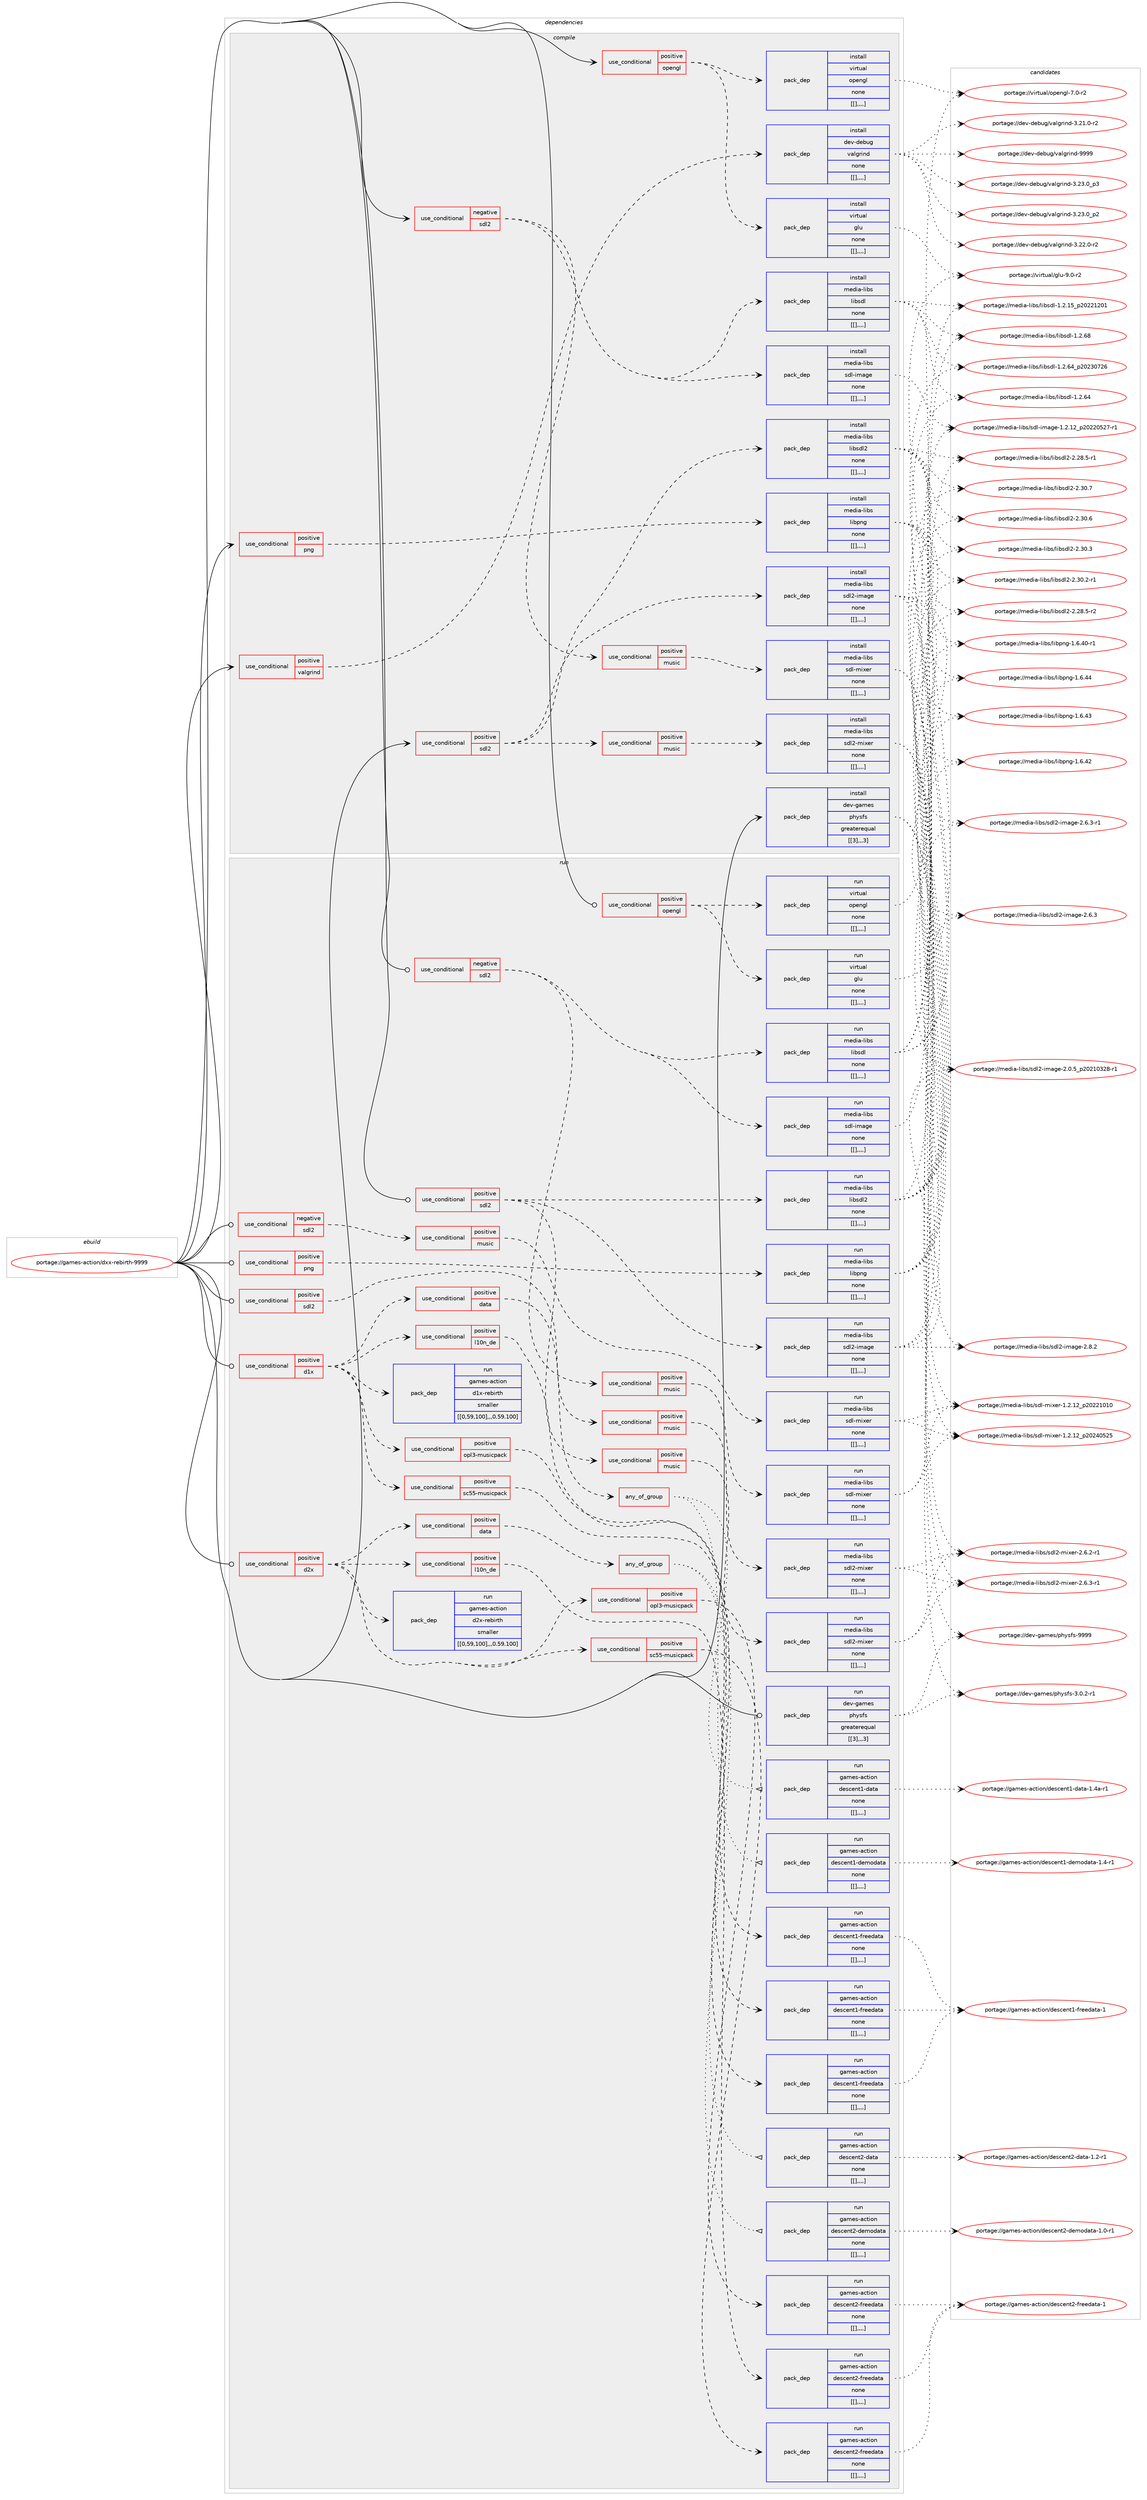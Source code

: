digraph prolog {

# *************
# Graph options
# *************

newrank=true;
concentrate=true;
compound=true;
graph [rankdir=LR,fontname=Helvetica,fontsize=10,ranksep=1.5];#, ranksep=2.5, nodesep=0.2];
edge  [arrowhead=vee];
node  [fontname=Helvetica,fontsize=10];

# **********
# The ebuild
# **********

subgraph cluster_leftcol {
color=gray;
label=<<i>ebuild</i>>;
id [label="portage://games-action/dxx-rebirth-9999", color=red, width=4, href="../games-action/dxx-rebirth-9999.svg"];
}

# ****************
# The dependencies
# ****************

subgraph cluster_midcol {
color=gray;
label=<<i>dependencies</i>>;
subgraph cluster_compile {
fillcolor="#eeeeee";
style=filled;
label=<<i>compile</i>>;
subgraph cond65249 {
dependency228382 [label=<<TABLE BORDER="0" CELLBORDER="1" CELLSPACING="0" CELLPADDING="4"><TR><TD ROWSPAN="3" CELLPADDING="10">use_conditional</TD></TR><TR><TD>negative</TD></TR><TR><TD>sdl2</TD></TR></TABLE>>, shape=none, color=red];
subgraph pack161664 {
dependency228383 [label=<<TABLE BORDER="0" CELLBORDER="1" CELLSPACING="0" CELLPADDING="4" WIDTH="220"><TR><TD ROWSPAN="6" CELLPADDING="30">pack_dep</TD></TR><TR><TD WIDTH="110">install</TD></TR><TR><TD>media-libs</TD></TR><TR><TD>libsdl</TD></TR><TR><TD>none</TD></TR><TR><TD>[[],,,,]</TD></TR></TABLE>>, shape=none, color=blue];
}
dependency228382:e -> dependency228383:w [weight=20,style="dashed",arrowhead="vee"];
subgraph pack161665 {
dependency228384 [label=<<TABLE BORDER="0" CELLBORDER="1" CELLSPACING="0" CELLPADDING="4" WIDTH="220"><TR><TD ROWSPAN="6" CELLPADDING="30">pack_dep</TD></TR><TR><TD WIDTH="110">install</TD></TR><TR><TD>media-libs</TD></TR><TR><TD>sdl-image</TD></TR><TR><TD>none</TD></TR><TR><TD>[[],,,,]</TD></TR></TABLE>>, shape=none, color=blue];
}
dependency228382:e -> dependency228384:w [weight=20,style="dashed",arrowhead="vee"];
subgraph cond65250 {
dependency228385 [label=<<TABLE BORDER="0" CELLBORDER="1" CELLSPACING="0" CELLPADDING="4"><TR><TD ROWSPAN="3" CELLPADDING="10">use_conditional</TD></TR><TR><TD>positive</TD></TR><TR><TD>music</TD></TR></TABLE>>, shape=none, color=red];
subgraph pack161666 {
dependency228386 [label=<<TABLE BORDER="0" CELLBORDER="1" CELLSPACING="0" CELLPADDING="4" WIDTH="220"><TR><TD ROWSPAN="6" CELLPADDING="30">pack_dep</TD></TR><TR><TD WIDTH="110">install</TD></TR><TR><TD>media-libs</TD></TR><TR><TD>sdl-mixer</TD></TR><TR><TD>none</TD></TR><TR><TD>[[],,,,]</TD></TR></TABLE>>, shape=none, color=blue];
}
dependency228385:e -> dependency228386:w [weight=20,style="dashed",arrowhead="vee"];
}
dependency228382:e -> dependency228385:w [weight=20,style="dashed",arrowhead="vee"];
}
id:e -> dependency228382:w [weight=20,style="solid",arrowhead="vee"];
subgraph cond65251 {
dependency228387 [label=<<TABLE BORDER="0" CELLBORDER="1" CELLSPACING="0" CELLPADDING="4"><TR><TD ROWSPAN="3" CELLPADDING="10">use_conditional</TD></TR><TR><TD>positive</TD></TR><TR><TD>opengl</TD></TR></TABLE>>, shape=none, color=red];
subgraph pack161667 {
dependency228388 [label=<<TABLE BORDER="0" CELLBORDER="1" CELLSPACING="0" CELLPADDING="4" WIDTH="220"><TR><TD ROWSPAN="6" CELLPADDING="30">pack_dep</TD></TR><TR><TD WIDTH="110">install</TD></TR><TR><TD>virtual</TD></TR><TR><TD>opengl</TD></TR><TR><TD>none</TD></TR><TR><TD>[[],,,,]</TD></TR></TABLE>>, shape=none, color=blue];
}
dependency228387:e -> dependency228388:w [weight=20,style="dashed",arrowhead="vee"];
subgraph pack161668 {
dependency228389 [label=<<TABLE BORDER="0" CELLBORDER="1" CELLSPACING="0" CELLPADDING="4" WIDTH="220"><TR><TD ROWSPAN="6" CELLPADDING="30">pack_dep</TD></TR><TR><TD WIDTH="110">install</TD></TR><TR><TD>virtual</TD></TR><TR><TD>glu</TD></TR><TR><TD>none</TD></TR><TR><TD>[[],,,,]</TD></TR></TABLE>>, shape=none, color=blue];
}
dependency228387:e -> dependency228389:w [weight=20,style="dashed",arrowhead="vee"];
}
id:e -> dependency228387:w [weight=20,style="solid",arrowhead="vee"];
subgraph cond65252 {
dependency228390 [label=<<TABLE BORDER="0" CELLBORDER="1" CELLSPACING="0" CELLPADDING="4"><TR><TD ROWSPAN="3" CELLPADDING="10">use_conditional</TD></TR><TR><TD>positive</TD></TR><TR><TD>png</TD></TR></TABLE>>, shape=none, color=red];
subgraph pack161669 {
dependency228391 [label=<<TABLE BORDER="0" CELLBORDER="1" CELLSPACING="0" CELLPADDING="4" WIDTH="220"><TR><TD ROWSPAN="6" CELLPADDING="30">pack_dep</TD></TR><TR><TD WIDTH="110">install</TD></TR><TR><TD>media-libs</TD></TR><TR><TD>libpng</TD></TR><TR><TD>none</TD></TR><TR><TD>[[],,,,]</TD></TR></TABLE>>, shape=none, color=blue];
}
dependency228390:e -> dependency228391:w [weight=20,style="dashed",arrowhead="vee"];
}
id:e -> dependency228390:w [weight=20,style="solid",arrowhead="vee"];
subgraph cond65253 {
dependency228392 [label=<<TABLE BORDER="0" CELLBORDER="1" CELLSPACING="0" CELLPADDING="4"><TR><TD ROWSPAN="3" CELLPADDING="10">use_conditional</TD></TR><TR><TD>positive</TD></TR><TR><TD>sdl2</TD></TR></TABLE>>, shape=none, color=red];
subgraph pack161670 {
dependency228393 [label=<<TABLE BORDER="0" CELLBORDER="1" CELLSPACING="0" CELLPADDING="4" WIDTH="220"><TR><TD ROWSPAN="6" CELLPADDING="30">pack_dep</TD></TR><TR><TD WIDTH="110">install</TD></TR><TR><TD>media-libs</TD></TR><TR><TD>libsdl2</TD></TR><TR><TD>none</TD></TR><TR><TD>[[],,,,]</TD></TR></TABLE>>, shape=none, color=blue];
}
dependency228392:e -> dependency228393:w [weight=20,style="dashed",arrowhead="vee"];
subgraph pack161671 {
dependency228394 [label=<<TABLE BORDER="0" CELLBORDER="1" CELLSPACING="0" CELLPADDING="4" WIDTH="220"><TR><TD ROWSPAN="6" CELLPADDING="30">pack_dep</TD></TR><TR><TD WIDTH="110">install</TD></TR><TR><TD>media-libs</TD></TR><TR><TD>sdl2-image</TD></TR><TR><TD>none</TD></TR><TR><TD>[[],,,,]</TD></TR></TABLE>>, shape=none, color=blue];
}
dependency228392:e -> dependency228394:w [weight=20,style="dashed",arrowhead="vee"];
subgraph cond65254 {
dependency228395 [label=<<TABLE BORDER="0" CELLBORDER="1" CELLSPACING="0" CELLPADDING="4"><TR><TD ROWSPAN="3" CELLPADDING="10">use_conditional</TD></TR><TR><TD>positive</TD></TR><TR><TD>music</TD></TR></TABLE>>, shape=none, color=red];
subgraph pack161672 {
dependency228396 [label=<<TABLE BORDER="0" CELLBORDER="1" CELLSPACING="0" CELLPADDING="4" WIDTH="220"><TR><TD ROWSPAN="6" CELLPADDING="30">pack_dep</TD></TR><TR><TD WIDTH="110">install</TD></TR><TR><TD>media-libs</TD></TR><TR><TD>sdl2-mixer</TD></TR><TR><TD>none</TD></TR><TR><TD>[[],,,,]</TD></TR></TABLE>>, shape=none, color=blue];
}
dependency228395:e -> dependency228396:w [weight=20,style="dashed",arrowhead="vee"];
}
dependency228392:e -> dependency228395:w [weight=20,style="dashed",arrowhead="vee"];
}
id:e -> dependency228392:w [weight=20,style="solid",arrowhead="vee"];
subgraph cond65255 {
dependency228397 [label=<<TABLE BORDER="0" CELLBORDER="1" CELLSPACING="0" CELLPADDING="4"><TR><TD ROWSPAN="3" CELLPADDING="10">use_conditional</TD></TR><TR><TD>positive</TD></TR><TR><TD>valgrind</TD></TR></TABLE>>, shape=none, color=red];
subgraph pack161673 {
dependency228398 [label=<<TABLE BORDER="0" CELLBORDER="1" CELLSPACING="0" CELLPADDING="4" WIDTH="220"><TR><TD ROWSPAN="6" CELLPADDING="30">pack_dep</TD></TR><TR><TD WIDTH="110">install</TD></TR><TR><TD>dev-debug</TD></TR><TR><TD>valgrind</TD></TR><TR><TD>none</TD></TR><TR><TD>[[],,,,]</TD></TR></TABLE>>, shape=none, color=blue];
}
dependency228397:e -> dependency228398:w [weight=20,style="dashed",arrowhead="vee"];
}
id:e -> dependency228397:w [weight=20,style="solid",arrowhead="vee"];
subgraph pack161674 {
dependency228399 [label=<<TABLE BORDER="0" CELLBORDER="1" CELLSPACING="0" CELLPADDING="4" WIDTH="220"><TR><TD ROWSPAN="6" CELLPADDING="30">pack_dep</TD></TR><TR><TD WIDTH="110">install</TD></TR><TR><TD>dev-games</TD></TR><TR><TD>physfs</TD></TR><TR><TD>greaterequal</TD></TR><TR><TD>[[3],,,3]</TD></TR></TABLE>>, shape=none, color=blue];
}
id:e -> dependency228399:w [weight=20,style="solid",arrowhead="vee"];
}
subgraph cluster_compileandrun {
fillcolor="#eeeeee";
style=filled;
label=<<i>compile and run</i>>;
}
subgraph cluster_run {
fillcolor="#eeeeee";
style=filled;
label=<<i>run</i>>;
subgraph cond65256 {
dependency228400 [label=<<TABLE BORDER="0" CELLBORDER="1" CELLSPACING="0" CELLPADDING="4"><TR><TD ROWSPAN="3" CELLPADDING="10">use_conditional</TD></TR><TR><TD>negative</TD></TR><TR><TD>sdl2</TD></TR></TABLE>>, shape=none, color=red];
subgraph cond65257 {
dependency228401 [label=<<TABLE BORDER="0" CELLBORDER="1" CELLSPACING="0" CELLPADDING="4"><TR><TD ROWSPAN="3" CELLPADDING="10">use_conditional</TD></TR><TR><TD>positive</TD></TR><TR><TD>music</TD></TR></TABLE>>, shape=none, color=red];
subgraph pack161675 {
dependency228402 [label=<<TABLE BORDER="0" CELLBORDER="1" CELLSPACING="0" CELLPADDING="4" WIDTH="220"><TR><TD ROWSPAN="6" CELLPADDING="30">pack_dep</TD></TR><TR><TD WIDTH="110">run</TD></TR><TR><TD>media-libs</TD></TR><TR><TD>sdl-mixer</TD></TR><TR><TD>none</TD></TR><TR><TD>[[],,,,]</TD></TR></TABLE>>, shape=none, color=blue];
}
dependency228401:e -> dependency228402:w [weight=20,style="dashed",arrowhead="vee"];
}
dependency228400:e -> dependency228401:w [weight=20,style="dashed",arrowhead="vee"];
}
id:e -> dependency228400:w [weight=20,style="solid",arrowhead="odot"];
subgraph cond65258 {
dependency228403 [label=<<TABLE BORDER="0" CELLBORDER="1" CELLSPACING="0" CELLPADDING="4"><TR><TD ROWSPAN="3" CELLPADDING="10">use_conditional</TD></TR><TR><TD>negative</TD></TR><TR><TD>sdl2</TD></TR></TABLE>>, shape=none, color=red];
subgraph pack161676 {
dependency228404 [label=<<TABLE BORDER="0" CELLBORDER="1" CELLSPACING="0" CELLPADDING="4" WIDTH="220"><TR><TD ROWSPAN="6" CELLPADDING="30">pack_dep</TD></TR><TR><TD WIDTH="110">run</TD></TR><TR><TD>media-libs</TD></TR><TR><TD>libsdl</TD></TR><TR><TD>none</TD></TR><TR><TD>[[],,,,]</TD></TR></TABLE>>, shape=none, color=blue];
}
dependency228403:e -> dependency228404:w [weight=20,style="dashed",arrowhead="vee"];
subgraph pack161677 {
dependency228405 [label=<<TABLE BORDER="0" CELLBORDER="1" CELLSPACING="0" CELLPADDING="4" WIDTH="220"><TR><TD ROWSPAN="6" CELLPADDING="30">pack_dep</TD></TR><TR><TD WIDTH="110">run</TD></TR><TR><TD>media-libs</TD></TR><TR><TD>sdl-image</TD></TR><TR><TD>none</TD></TR><TR><TD>[[],,,,]</TD></TR></TABLE>>, shape=none, color=blue];
}
dependency228403:e -> dependency228405:w [weight=20,style="dashed",arrowhead="vee"];
subgraph cond65259 {
dependency228406 [label=<<TABLE BORDER="0" CELLBORDER="1" CELLSPACING="0" CELLPADDING="4"><TR><TD ROWSPAN="3" CELLPADDING="10">use_conditional</TD></TR><TR><TD>positive</TD></TR><TR><TD>music</TD></TR></TABLE>>, shape=none, color=red];
subgraph pack161678 {
dependency228407 [label=<<TABLE BORDER="0" CELLBORDER="1" CELLSPACING="0" CELLPADDING="4" WIDTH="220"><TR><TD ROWSPAN="6" CELLPADDING="30">pack_dep</TD></TR><TR><TD WIDTH="110">run</TD></TR><TR><TD>media-libs</TD></TR><TR><TD>sdl-mixer</TD></TR><TR><TD>none</TD></TR><TR><TD>[[],,,,]</TD></TR></TABLE>>, shape=none, color=blue];
}
dependency228406:e -> dependency228407:w [weight=20,style="dashed",arrowhead="vee"];
}
dependency228403:e -> dependency228406:w [weight=20,style="dashed",arrowhead="vee"];
}
id:e -> dependency228403:w [weight=20,style="solid",arrowhead="odot"];
subgraph cond65260 {
dependency228408 [label=<<TABLE BORDER="0" CELLBORDER="1" CELLSPACING="0" CELLPADDING="4"><TR><TD ROWSPAN="3" CELLPADDING="10">use_conditional</TD></TR><TR><TD>positive</TD></TR><TR><TD>d1x</TD></TR></TABLE>>, shape=none, color=red];
subgraph pack161679 {
dependency228409 [label=<<TABLE BORDER="0" CELLBORDER="1" CELLSPACING="0" CELLPADDING="4" WIDTH="220"><TR><TD ROWSPAN="6" CELLPADDING="30">pack_dep</TD></TR><TR><TD WIDTH="110">run</TD></TR><TR><TD>games-action</TD></TR><TR><TD>d1x-rebirth</TD></TR><TR><TD>smaller</TD></TR><TR><TD>[[0,59,100],,,0.59.100]</TD></TR></TABLE>>, shape=none, color=blue];
}
dependency228408:e -> dependency228409:w [weight=20,style="dashed",arrowhead="vee"];
subgraph cond65261 {
dependency228410 [label=<<TABLE BORDER="0" CELLBORDER="1" CELLSPACING="0" CELLPADDING="4"><TR><TD ROWSPAN="3" CELLPADDING="10">use_conditional</TD></TR><TR><TD>positive</TD></TR><TR><TD>data</TD></TR></TABLE>>, shape=none, color=red];
subgraph any1309 {
dependency228411 [label=<<TABLE BORDER="0" CELLBORDER="1" CELLSPACING="0" CELLPADDING="4"><TR><TD CELLPADDING="10">any_of_group</TD></TR></TABLE>>, shape=none, color=red];subgraph pack161680 {
dependency228412 [label=<<TABLE BORDER="0" CELLBORDER="1" CELLSPACING="0" CELLPADDING="4" WIDTH="220"><TR><TD ROWSPAN="6" CELLPADDING="30">pack_dep</TD></TR><TR><TD WIDTH="110">run</TD></TR><TR><TD>games-action</TD></TR><TR><TD>descent1-data</TD></TR><TR><TD>none</TD></TR><TR><TD>[[],,,,]</TD></TR></TABLE>>, shape=none, color=blue];
}
dependency228411:e -> dependency228412:w [weight=20,style="dotted",arrowhead="oinv"];
subgraph pack161681 {
dependency228413 [label=<<TABLE BORDER="0" CELLBORDER="1" CELLSPACING="0" CELLPADDING="4" WIDTH="220"><TR><TD ROWSPAN="6" CELLPADDING="30">pack_dep</TD></TR><TR><TD WIDTH="110">run</TD></TR><TR><TD>games-action</TD></TR><TR><TD>descent1-demodata</TD></TR><TR><TD>none</TD></TR><TR><TD>[[],,,,]</TD></TR></TABLE>>, shape=none, color=blue];
}
dependency228411:e -> dependency228413:w [weight=20,style="dotted",arrowhead="oinv"];
}
dependency228410:e -> dependency228411:w [weight=20,style="dashed",arrowhead="vee"];
}
dependency228408:e -> dependency228410:w [weight=20,style="dashed",arrowhead="vee"];
subgraph cond65262 {
dependency228414 [label=<<TABLE BORDER="0" CELLBORDER="1" CELLSPACING="0" CELLPADDING="4"><TR><TD ROWSPAN="3" CELLPADDING="10">use_conditional</TD></TR><TR><TD>positive</TD></TR><TR><TD>l10n_de</TD></TR></TABLE>>, shape=none, color=red];
subgraph pack161682 {
dependency228415 [label=<<TABLE BORDER="0" CELLBORDER="1" CELLSPACING="0" CELLPADDING="4" WIDTH="220"><TR><TD ROWSPAN="6" CELLPADDING="30">pack_dep</TD></TR><TR><TD WIDTH="110">run</TD></TR><TR><TD>games-action</TD></TR><TR><TD>descent1-freedata</TD></TR><TR><TD>none</TD></TR><TR><TD>[[],,,,]</TD></TR></TABLE>>, shape=none, color=blue];
}
dependency228414:e -> dependency228415:w [weight=20,style="dashed",arrowhead="vee"];
}
dependency228408:e -> dependency228414:w [weight=20,style="dashed",arrowhead="vee"];
subgraph cond65263 {
dependency228416 [label=<<TABLE BORDER="0" CELLBORDER="1" CELLSPACING="0" CELLPADDING="4"><TR><TD ROWSPAN="3" CELLPADDING="10">use_conditional</TD></TR><TR><TD>positive</TD></TR><TR><TD>opl3-musicpack</TD></TR></TABLE>>, shape=none, color=red];
subgraph pack161683 {
dependency228417 [label=<<TABLE BORDER="0" CELLBORDER="1" CELLSPACING="0" CELLPADDING="4" WIDTH="220"><TR><TD ROWSPAN="6" CELLPADDING="30">pack_dep</TD></TR><TR><TD WIDTH="110">run</TD></TR><TR><TD>games-action</TD></TR><TR><TD>descent1-freedata</TD></TR><TR><TD>none</TD></TR><TR><TD>[[],,,,]</TD></TR></TABLE>>, shape=none, color=blue];
}
dependency228416:e -> dependency228417:w [weight=20,style="dashed",arrowhead="vee"];
}
dependency228408:e -> dependency228416:w [weight=20,style="dashed",arrowhead="vee"];
subgraph cond65264 {
dependency228418 [label=<<TABLE BORDER="0" CELLBORDER="1" CELLSPACING="0" CELLPADDING="4"><TR><TD ROWSPAN="3" CELLPADDING="10">use_conditional</TD></TR><TR><TD>positive</TD></TR><TR><TD>sc55-musicpack</TD></TR></TABLE>>, shape=none, color=red];
subgraph pack161684 {
dependency228419 [label=<<TABLE BORDER="0" CELLBORDER="1" CELLSPACING="0" CELLPADDING="4" WIDTH="220"><TR><TD ROWSPAN="6" CELLPADDING="30">pack_dep</TD></TR><TR><TD WIDTH="110">run</TD></TR><TR><TD>games-action</TD></TR><TR><TD>descent1-freedata</TD></TR><TR><TD>none</TD></TR><TR><TD>[[],,,,]</TD></TR></TABLE>>, shape=none, color=blue];
}
dependency228418:e -> dependency228419:w [weight=20,style="dashed",arrowhead="vee"];
}
dependency228408:e -> dependency228418:w [weight=20,style="dashed",arrowhead="vee"];
}
id:e -> dependency228408:w [weight=20,style="solid",arrowhead="odot"];
subgraph cond65265 {
dependency228420 [label=<<TABLE BORDER="0" CELLBORDER="1" CELLSPACING="0" CELLPADDING="4"><TR><TD ROWSPAN="3" CELLPADDING="10">use_conditional</TD></TR><TR><TD>positive</TD></TR><TR><TD>d2x</TD></TR></TABLE>>, shape=none, color=red];
subgraph pack161685 {
dependency228421 [label=<<TABLE BORDER="0" CELLBORDER="1" CELLSPACING="0" CELLPADDING="4" WIDTH="220"><TR><TD ROWSPAN="6" CELLPADDING="30">pack_dep</TD></TR><TR><TD WIDTH="110">run</TD></TR><TR><TD>games-action</TD></TR><TR><TD>d2x-rebirth</TD></TR><TR><TD>smaller</TD></TR><TR><TD>[[0,59,100],,,0.59.100]</TD></TR></TABLE>>, shape=none, color=blue];
}
dependency228420:e -> dependency228421:w [weight=20,style="dashed",arrowhead="vee"];
subgraph cond65266 {
dependency228422 [label=<<TABLE BORDER="0" CELLBORDER="1" CELLSPACING="0" CELLPADDING="4"><TR><TD ROWSPAN="3" CELLPADDING="10">use_conditional</TD></TR><TR><TD>positive</TD></TR><TR><TD>data</TD></TR></TABLE>>, shape=none, color=red];
subgraph any1310 {
dependency228423 [label=<<TABLE BORDER="0" CELLBORDER="1" CELLSPACING="0" CELLPADDING="4"><TR><TD CELLPADDING="10">any_of_group</TD></TR></TABLE>>, shape=none, color=red];subgraph pack161686 {
dependency228424 [label=<<TABLE BORDER="0" CELLBORDER="1" CELLSPACING="0" CELLPADDING="4" WIDTH="220"><TR><TD ROWSPAN="6" CELLPADDING="30">pack_dep</TD></TR><TR><TD WIDTH="110">run</TD></TR><TR><TD>games-action</TD></TR><TR><TD>descent2-data</TD></TR><TR><TD>none</TD></TR><TR><TD>[[],,,,]</TD></TR></TABLE>>, shape=none, color=blue];
}
dependency228423:e -> dependency228424:w [weight=20,style="dotted",arrowhead="oinv"];
subgraph pack161687 {
dependency228425 [label=<<TABLE BORDER="0" CELLBORDER="1" CELLSPACING="0" CELLPADDING="4" WIDTH="220"><TR><TD ROWSPAN="6" CELLPADDING="30">pack_dep</TD></TR><TR><TD WIDTH="110">run</TD></TR><TR><TD>games-action</TD></TR><TR><TD>descent2-demodata</TD></TR><TR><TD>none</TD></TR><TR><TD>[[],,,,]</TD></TR></TABLE>>, shape=none, color=blue];
}
dependency228423:e -> dependency228425:w [weight=20,style="dotted",arrowhead="oinv"];
}
dependency228422:e -> dependency228423:w [weight=20,style="dashed",arrowhead="vee"];
}
dependency228420:e -> dependency228422:w [weight=20,style="dashed",arrowhead="vee"];
subgraph cond65267 {
dependency228426 [label=<<TABLE BORDER="0" CELLBORDER="1" CELLSPACING="0" CELLPADDING="4"><TR><TD ROWSPAN="3" CELLPADDING="10">use_conditional</TD></TR><TR><TD>positive</TD></TR><TR><TD>l10n_de</TD></TR></TABLE>>, shape=none, color=red];
subgraph pack161688 {
dependency228427 [label=<<TABLE BORDER="0" CELLBORDER="1" CELLSPACING="0" CELLPADDING="4" WIDTH="220"><TR><TD ROWSPAN="6" CELLPADDING="30">pack_dep</TD></TR><TR><TD WIDTH="110">run</TD></TR><TR><TD>games-action</TD></TR><TR><TD>descent2-freedata</TD></TR><TR><TD>none</TD></TR><TR><TD>[[],,,,]</TD></TR></TABLE>>, shape=none, color=blue];
}
dependency228426:e -> dependency228427:w [weight=20,style="dashed",arrowhead="vee"];
}
dependency228420:e -> dependency228426:w [weight=20,style="dashed",arrowhead="vee"];
subgraph cond65268 {
dependency228428 [label=<<TABLE BORDER="0" CELLBORDER="1" CELLSPACING="0" CELLPADDING="4"><TR><TD ROWSPAN="3" CELLPADDING="10">use_conditional</TD></TR><TR><TD>positive</TD></TR><TR><TD>opl3-musicpack</TD></TR></TABLE>>, shape=none, color=red];
subgraph pack161689 {
dependency228429 [label=<<TABLE BORDER="0" CELLBORDER="1" CELLSPACING="0" CELLPADDING="4" WIDTH="220"><TR><TD ROWSPAN="6" CELLPADDING="30">pack_dep</TD></TR><TR><TD WIDTH="110">run</TD></TR><TR><TD>games-action</TD></TR><TR><TD>descent2-freedata</TD></TR><TR><TD>none</TD></TR><TR><TD>[[],,,,]</TD></TR></TABLE>>, shape=none, color=blue];
}
dependency228428:e -> dependency228429:w [weight=20,style="dashed",arrowhead="vee"];
}
dependency228420:e -> dependency228428:w [weight=20,style="dashed",arrowhead="vee"];
subgraph cond65269 {
dependency228430 [label=<<TABLE BORDER="0" CELLBORDER="1" CELLSPACING="0" CELLPADDING="4"><TR><TD ROWSPAN="3" CELLPADDING="10">use_conditional</TD></TR><TR><TD>positive</TD></TR><TR><TD>sc55-musicpack</TD></TR></TABLE>>, shape=none, color=red];
subgraph pack161690 {
dependency228431 [label=<<TABLE BORDER="0" CELLBORDER="1" CELLSPACING="0" CELLPADDING="4" WIDTH="220"><TR><TD ROWSPAN="6" CELLPADDING="30">pack_dep</TD></TR><TR><TD WIDTH="110">run</TD></TR><TR><TD>games-action</TD></TR><TR><TD>descent2-freedata</TD></TR><TR><TD>none</TD></TR><TR><TD>[[],,,,]</TD></TR></TABLE>>, shape=none, color=blue];
}
dependency228430:e -> dependency228431:w [weight=20,style="dashed",arrowhead="vee"];
}
dependency228420:e -> dependency228430:w [weight=20,style="dashed",arrowhead="vee"];
}
id:e -> dependency228420:w [weight=20,style="solid",arrowhead="odot"];
subgraph cond65270 {
dependency228432 [label=<<TABLE BORDER="0" CELLBORDER="1" CELLSPACING="0" CELLPADDING="4"><TR><TD ROWSPAN="3" CELLPADDING="10">use_conditional</TD></TR><TR><TD>positive</TD></TR><TR><TD>opengl</TD></TR></TABLE>>, shape=none, color=red];
subgraph pack161691 {
dependency228433 [label=<<TABLE BORDER="0" CELLBORDER="1" CELLSPACING="0" CELLPADDING="4" WIDTH="220"><TR><TD ROWSPAN="6" CELLPADDING="30">pack_dep</TD></TR><TR><TD WIDTH="110">run</TD></TR><TR><TD>virtual</TD></TR><TR><TD>opengl</TD></TR><TR><TD>none</TD></TR><TR><TD>[[],,,,]</TD></TR></TABLE>>, shape=none, color=blue];
}
dependency228432:e -> dependency228433:w [weight=20,style="dashed",arrowhead="vee"];
subgraph pack161692 {
dependency228434 [label=<<TABLE BORDER="0" CELLBORDER="1" CELLSPACING="0" CELLPADDING="4" WIDTH="220"><TR><TD ROWSPAN="6" CELLPADDING="30">pack_dep</TD></TR><TR><TD WIDTH="110">run</TD></TR><TR><TD>virtual</TD></TR><TR><TD>glu</TD></TR><TR><TD>none</TD></TR><TR><TD>[[],,,,]</TD></TR></TABLE>>, shape=none, color=blue];
}
dependency228432:e -> dependency228434:w [weight=20,style="dashed",arrowhead="vee"];
}
id:e -> dependency228432:w [weight=20,style="solid",arrowhead="odot"];
subgraph cond65271 {
dependency228435 [label=<<TABLE BORDER="0" CELLBORDER="1" CELLSPACING="0" CELLPADDING="4"><TR><TD ROWSPAN="3" CELLPADDING="10">use_conditional</TD></TR><TR><TD>positive</TD></TR><TR><TD>png</TD></TR></TABLE>>, shape=none, color=red];
subgraph pack161693 {
dependency228436 [label=<<TABLE BORDER="0" CELLBORDER="1" CELLSPACING="0" CELLPADDING="4" WIDTH="220"><TR><TD ROWSPAN="6" CELLPADDING="30">pack_dep</TD></TR><TR><TD WIDTH="110">run</TD></TR><TR><TD>media-libs</TD></TR><TR><TD>libpng</TD></TR><TR><TD>none</TD></TR><TR><TD>[[],,,,]</TD></TR></TABLE>>, shape=none, color=blue];
}
dependency228435:e -> dependency228436:w [weight=20,style="dashed",arrowhead="vee"];
}
id:e -> dependency228435:w [weight=20,style="solid",arrowhead="odot"];
subgraph cond65272 {
dependency228437 [label=<<TABLE BORDER="0" CELLBORDER="1" CELLSPACING="0" CELLPADDING="4"><TR><TD ROWSPAN="3" CELLPADDING="10">use_conditional</TD></TR><TR><TD>positive</TD></TR><TR><TD>sdl2</TD></TR></TABLE>>, shape=none, color=red];
subgraph cond65273 {
dependency228438 [label=<<TABLE BORDER="0" CELLBORDER="1" CELLSPACING="0" CELLPADDING="4"><TR><TD ROWSPAN="3" CELLPADDING="10">use_conditional</TD></TR><TR><TD>positive</TD></TR><TR><TD>music</TD></TR></TABLE>>, shape=none, color=red];
subgraph pack161694 {
dependency228439 [label=<<TABLE BORDER="0" CELLBORDER="1" CELLSPACING="0" CELLPADDING="4" WIDTH="220"><TR><TD ROWSPAN="6" CELLPADDING="30">pack_dep</TD></TR><TR><TD WIDTH="110">run</TD></TR><TR><TD>media-libs</TD></TR><TR><TD>sdl2-mixer</TD></TR><TR><TD>none</TD></TR><TR><TD>[[],,,,]</TD></TR></TABLE>>, shape=none, color=blue];
}
dependency228438:e -> dependency228439:w [weight=20,style="dashed",arrowhead="vee"];
}
dependency228437:e -> dependency228438:w [weight=20,style="dashed",arrowhead="vee"];
}
id:e -> dependency228437:w [weight=20,style="solid",arrowhead="odot"];
subgraph cond65274 {
dependency228440 [label=<<TABLE BORDER="0" CELLBORDER="1" CELLSPACING="0" CELLPADDING="4"><TR><TD ROWSPAN="3" CELLPADDING="10">use_conditional</TD></TR><TR><TD>positive</TD></TR><TR><TD>sdl2</TD></TR></TABLE>>, shape=none, color=red];
subgraph pack161695 {
dependency228441 [label=<<TABLE BORDER="0" CELLBORDER="1" CELLSPACING="0" CELLPADDING="4" WIDTH="220"><TR><TD ROWSPAN="6" CELLPADDING="30">pack_dep</TD></TR><TR><TD WIDTH="110">run</TD></TR><TR><TD>media-libs</TD></TR><TR><TD>libsdl2</TD></TR><TR><TD>none</TD></TR><TR><TD>[[],,,,]</TD></TR></TABLE>>, shape=none, color=blue];
}
dependency228440:e -> dependency228441:w [weight=20,style="dashed",arrowhead="vee"];
subgraph pack161696 {
dependency228442 [label=<<TABLE BORDER="0" CELLBORDER="1" CELLSPACING="0" CELLPADDING="4" WIDTH="220"><TR><TD ROWSPAN="6" CELLPADDING="30">pack_dep</TD></TR><TR><TD WIDTH="110">run</TD></TR><TR><TD>media-libs</TD></TR><TR><TD>sdl2-image</TD></TR><TR><TD>none</TD></TR><TR><TD>[[],,,,]</TD></TR></TABLE>>, shape=none, color=blue];
}
dependency228440:e -> dependency228442:w [weight=20,style="dashed",arrowhead="vee"];
subgraph cond65275 {
dependency228443 [label=<<TABLE BORDER="0" CELLBORDER="1" CELLSPACING="0" CELLPADDING="4"><TR><TD ROWSPAN="3" CELLPADDING="10">use_conditional</TD></TR><TR><TD>positive</TD></TR><TR><TD>music</TD></TR></TABLE>>, shape=none, color=red];
subgraph pack161697 {
dependency228444 [label=<<TABLE BORDER="0" CELLBORDER="1" CELLSPACING="0" CELLPADDING="4" WIDTH="220"><TR><TD ROWSPAN="6" CELLPADDING="30">pack_dep</TD></TR><TR><TD WIDTH="110">run</TD></TR><TR><TD>media-libs</TD></TR><TR><TD>sdl2-mixer</TD></TR><TR><TD>none</TD></TR><TR><TD>[[],,,,]</TD></TR></TABLE>>, shape=none, color=blue];
}
dependency228443:e -> dependency228444:w [weight=20,style="dashed",arrowhead="vee"];
}
dependency228440:e -> dependency228443:w [weight=20,style="dashed",arrowhead="vee"];
}
id:e -> dependency228440:w [weight=20,style="solid",arrowhead="odot"];
subgraph pack161698 {
dependency228445 [label=<<TABLE BORDER="0" CELLBORDER="1" CELLSPACING="0" CELLPADDING="4" WIDTH="220"><TR><TD ROWSPAN="6" CELLPADDING="30">pack_dep</TD></TR><TR><TD WIDTH="110">run</TD></TR><TR><TD>dev-games</TD></TR><TR><TD>physfs</TD></TR><TR><TD>greaterequal</TD></TR><TR><TD>[[3],,,3]</TD></TR></TABLE>>, shape=none, color=blue];
}
id:e -> dependency228445:w [weight=20,style="solid",arrowhead="odot"];
}
}

# **************
# The candidates
# **************

subgraph cluster_choices {
rank=same;
color=gray;
label=<<i>candidates</i>>;

subgraph choice161664 {
color=black;
nodesep=1;
choice109101100105974510810598115471081059811510010845494650465456 [label="portage://media-libs/libsdl-1.2.68", color=red, width=4,href="../media-libs/libsdl-1.2.68.svg"];
choice109101100105974510810598115471081059811510010845494650465452951125048505148555054 [label="portage://media-libs/libsdl-1.2.64_p20230726", color=red, width=4,href="../media-libs/libsdl-1.2.64_p20230726.svg"];
choice109101100105974510810598115471081059811510010845494650465452 [label="portage://media-libs/libsdl-1.2.64", color=red, width=4,href="../media-libs/libsdl-1.2.64.svg"];
choice109101100105974510810598115471081059811510010845494650464953951125048505049504849 [label="portage://media-libs/libsdl-1.2.15_p20221201", color=red, width=4,href="../media-libs/libsdl-1.2.15_p20221201.svg"];
dependency228383:e -> choice109101100105974510810598115471081059811510010845494650465456:w [style=dotted,weight="100"];
dependency228383:e -> choice109101100105974510810598115471081059811510010845494650465452951125048505148555054:w [style=dotted,weight="100"];
dependency228383:e -> choice109101100105974510810598115471081059811510010845494650465452:w [style=dotted,weight="100"];
dependency228383:e -> choice109101100105974510810598115471081059811510010845494650464953951125048505049504849:w [style=dotted,weight="100"];
}
subgraph choice161665 {
color=black;
nodesep=1;
choice109101100105974510810598115471151001084510510997103101454946504649509511250485050485350554511449 [label="portage://media-libs/sdl-image-1.2.12_p20220527-r1", color=red, width=4,href="../media-libs/sdl-image-1.2.12_p20220527-r1.svg"];
dependency228384:e -> choice109101100105974510810598115471151001084510510997103101454946504649509511250485050485350554511449:w [style=dotted,weight="100"];
}
subgraph choice161666 {
color=black;
nodesep=1;
choice109101100105974510810598115471151001084510910512010111445494650464950951125048505248535053 [label="portage://media-libs/sdl-mixer-1.2.12_p20240525", color=red, width=4,href="../media-libs/sdl-mixer-1.2.12_p20240525.svg"];
choice109101100105974510810598115471151001084510910512010111445494650464950951125048505049484948 [label="portage://media-libs/sdl-mixer-1.2.12_p20221010", color=red, width=4,href="../media-libs/sdl-mixer-1.2.12_p20221010.svg"];
dependency228386:e -> choice109101100105974510810598115471151001084510910512010111445494650464950951125048505248535053:w [style=dotted,weight="100"];
dependency228386:e -> choice109101100105974510810598115471151001084510910512010111445494650464950951125048505049484948:w [style=dotted,weight="100"];
}
subgraph choice161667 {
color=black;
nodesep=1;
choice1181051141161179710847111112101110103108455546484511450 [label="portage://virtual/opengl-7.0-r2", color=red, width=4,href="../virtual/opengl-7.0-r2.svg"];
dependency228388:e -> choice1181051141161179710847111112101110103108455546484511450:w [style=dotted,weight="100"];
}
subgraph choice161668 {
color=black;
nodesep=1;
choice1181051141161179710847103108117455746484511450 [label="portage://virtual/glu-9.0-r2", color=red, width=4,href="../virtual/glu-9.0-r2.svg"];
dependency228389:e -> choice1181051141161179710847103108117455746484511450:w [style=dotted,weight="100"];
}
subgraph choice161669 {
color=black;
nodesep=1;
choice109101100105974510810598115471081059811211010345494654465252 [label="portage://media-libs/libpng-1.6.44", color=red, width=4,href="../media-libs/libpng-1.6.44.svg"];
choice109101100105974510810598115471081059811211010345494654465251 [label="portage://media-libs/libpng-1.6.43", color=red, width=4,href="../media-libs/libpng-1.6.43.svg"];
choice109101100105974510810598115471081059811211010345494654465250 [label="portage://media-libs/libpng-1.6.42", color=red, width=4,href="../media-libs/libpng-1.6.42.svg"];
choice1091011001059745108105981154710810598112110103454946544652484511449 [label="portage://media-libs/libpng-1.6.40-r1", color=red, width=4,href="../media-libs/libpng-1.6.40-r1.svg"];
dependency228391:e -> choice109101100105974510810598115471081059811211010345494654465252:w [style=dotted,weight="100"];
dependency228391:e -> choice109101100105974510810598115471081059811211010345494654465251:w [style=dotted,weight="100"];
dependency228391:e -> choice109101100105974510810598115471081059811211010345494654465250:w [style=dotted,weight="100"];
dependency228391:e -> choice1091011001059745108105981154710810598112110103454946544652484511449:w [style=dotted,weight="100"];
}
subgraph choice161670 {
color=black;
nodesep=1;
choice10910110010597451081059811547108105981151001085045504651484655 [label="portage://media-libs/libsdl2-2.30.7", color=red, width=4,href="../media-libs/libsdl2-2.30.7.svg"];
choice10910110010597451081059811547108105981151001085045504651484654 [label="portage://media-libs/libsdl2-2.30.6", color=red, width=4,href="../media-libs/libsdl2-2.30.6.svg"];
choice10910110010597451081059811547108105981151001085045504651484651 [label="portage://media-libs/libsdl2-2.30.3", color=red, width=4,href="../media-libs/libsdl2-2.30.3.svg"];
choice109101100105974510810598115471081059811510010850455046514846504511449 [label="portage://media-libs/libsdl2-2.30.2-r1", color=red, width=4,href="../media-libs/libsdl2-2.30.2-r1.svg"];
choice109101100105974510810598115471081059811510010850455046505646534511450 [label="portage://media-libs/libsdl2-2.28.5-r2", color=red, width=4,href="../media-libs/libsdl2-2.28.5-r2.svg"];
choice109101100105974510810598115471081059811510010850455046505646534511449 [label="portage://media-libs/libsdl2-2.28.5-r1", color=red, width=4,href="../media-libs/libsdl2-2.28.5-r1.svg"];
dependency228393:e -> choice10910110010597451081059811547108105981151001085045504651484655:w [style=dotted,weight="100"];
dependency228393:e -> choice10910110010597451081059811547108105981151001085045504651484654:w [style=dotted,weight="100"];
dependency228393:e -> choice10910110010597451081059811547108105981151001085045504651484651:w [style=dotted,weight="100"];
dependency228393:e -> choice109101100105974510810598115471081059811510010850455046514846504511449:w [style=dotted,weight="100"];
dependency228393:e -> choice109101100105974510810598115471081059811510010850455046505646534511450:w [style=dotted,weight="100"];
dependency228393:e -> choice109101100105974510810598115471081059811510010850455046505646534511449:w [style=dotted,weight="100"];
}
subgraph choice161671 {
color=black;
nodesep=1;
choice10910110010597451081059811547115100108504510510997103101455046564650 [label="portage://media-libs/sdl2-image-2.8.2", color=red, width=4,href="../media-libs/sdl2-image-2.8.2.svg"];
choice109101100105974510810598115471151001085045105109971031014550465446514511449 [label="portage://media-libs/sdl2-image-2.6.3-r1", color=red, width=4,href="../media-libs/sdl2-image-2.6.3-r1.svg"];
choice10910110010597451081059811547115100108504510510997103101455046544651 [label="portage://media-libs/sdl2-image-2.6.3", color=red, width=4,href="../media-libs/sdl2-image-2.6.3.svg"];
choice109101100105974510810598115471151001085045105109971031014550464846539511250485049485150564511449 [label="portage://media-libs/sdl2-image-2.0.5_p20210328-r1", color=red, width=4,href="../media-libs/sdl2-image-2.0.5_p20210328-r1.svg"];
dependency228394:e -> choice10910110010597451081059811547115100108504510510997103101455046564650:w [style=dotted,weight="100"];
dependency228394:e -> choice109101100105974510810598115471151001085045105109971031014550465446514511449:w [style=dotted,weight="100"];
dependency228394:e -> choice10910110010597451081059811547115100108504510510997103101455046544651:w [style=dotted,weight="100"];
dependency228394:e -> choice109101100105974510810598115471151001085045105109971031014550464846539511250485049485150564511449:w [style=dotted,weight="100"];
}
subgraph choice161672 {
color=black;
nodesep=1;
choice1091011001059745108105981154711510010850451091051201011144550465446514511449 [label="portage://media-libs/sdl2-mixer-2.6.3-r1", color=red, width=4,href="../media-libs/sdl2-mixer-2.6.3-r1.svg"];
choice1091011001059745108105981154711510010850451091051201011144550465446504511449 [label="portage://media-libs/sdl2-mixer-2.6.2-r1", color=red, width=4,href="../media-libs/sdl2-mixer-2.6.2-r1.svg"];
dependency228396:e -> choice1091011001059745108105981154711510010850451091051201011144550465446514511449:w [style=dotted,weight="100"];
dependency228396:e -> choice1091011001059745108105981154711510010850451091051201011144550465446504511449:w [style=dotted,weight="100"];
}
subgraph choice161673 {
color=black;
nodesep=1;
choice100101118451001019811710347118971081031141051101004557575757 [label="portage://dev-debug/valgrind-9999", color=red, width=4,href="../dev-debug/valgrind-9999.svg"];
choice10010111845100101981171034711897108103114105110100455146505146489511251 [label="portage://dev-debug/valgrind-3.23.0_p3", color=red, width=4,href="../dev-debug/valgrind-3.23.0_p3.svg"];
choice10010111845100101981171034711897108103114105110100455146505146489511250 [label="portage://dev-debug/valgrind-3.23.0_p2", color=red, width=4,href="../dev-debug/valgrind-3.23.0_p2.svg"];
choice10010111845100101981171034711897108103114105110100455146505046484511450 [label="portage://dev-debug/valgrind-3.22.0-r2", color=red, width=4,href="../dev-debug/valgrind-3.22.0-r2.svg"];
choice10010111845100101981171034711897108103114105110100455146504946484511450 [label="portage://dev-debug/valgrind-3.21.0-r2", color=red, width=4,href="../dev-debug/valgrind-3.21.0-r2.svg"];
dependency228398:e -> choice100101118451001019811710347118971081031141051101004557575757:w [style=dotted,weight="100"];
dependency228398:e -> choice10010111845100101981171034711897108103114105110100455146505146489511251:w [style=dotted,weight="100"];
dependency228398:e -> choice10010111845100101981171034711897108103114105110100455146505146489511250:w [style=dotted,weight="100"];
dependency228398:e -> choice10010111845100101981171034711897108103114105110100455146505046484511450:w [style=dotted,weight="100"];
dependency228398:e -> choice10010111845100101981171034711897108103114105110100455146504946484511450:w [style=dotted,weight="100"];
}
subgraph choice161674 {
color=black;
nodesep=1;
choice1001011184510397109101115471121041211151021154557575757 [label="portage://dev-games/physfs-9999", color=red, width=4,href="../dev-games/physfs-9999.svg"];
choice1001011184510397109101115471121041211151021154551464846504511449 [label="portage://dev-games/physfs-3.0.2-r1", color=red, width=4,href="../dev-games/physfs-3.0.2-r1.svg"];
dependency228399:e -> choice1001011184510397109101115471121041211151021154557575757:w [style=dotted,weight="100"];
dependency228399:e -> choice1001011184510397109101115471121041211151021154551464846504511449:w [style=dotted,weight="100"];
}
subgraph choice161675 {
color=black;
nodesep=1;
choice109101100105974510810598115471151001084510910512010111445494650464950951125048505248535053 [label="portage://media-libs/sdl-mixer-1.2.12_p20240525", color=red, width=4,href="../media-libs/sdl-mixer-1.2.12_p20240525.svg"];
choice109101100105974510810598115471151001084510910512010111445494650464950951125048505049484948 [label="portage://media-libs/sdl-mixer-1.2.12_p20221010", color=red, width=4,href="../media-libs/sdl-mixer-1.2.12_p20221010.svg"];
dependency228402:e -> choice109101100105974510810598115471151001084510910512010111445494650464950951125048505248535053:w [style=dotted,weight="100"];
dependency228402:e -> choice109101100105974510810598115471151001084510910512010111445494650464950951125048505049484948:w [style=dotted,weight="100"];
}
subgraph choice161676 {
color=black;
nodesep=1;
choice109101100105974510810598115471081059811510010845494650465456 [label="portage://media-libs/libsdl-1.2.68", color=red, width=4,href="../media-libs/libsdl-1.2.68.svg"];
choice109101100105974510810598115471081059811510010845494650465452951125048505148555054 [label="portage://media-libs/libsdl-1.2.64_p20230726", color=red, width=4,href="../media-libs/libsdl-1.2.64_p20230726.svg"];
choice109101100105974510810598115471081059811510010845494650465452 [label="portage://media-libs/libsdl-1.2.64", color=red, width=4,href="../media-libs/libsdl-1.2.64.svg"];
choice109101100105974510810598115471081059811510010845494650464953951125048505049504849 [label="portage://media-libs/libsdl-1.2.15_p20221201", color=red, width=4,href="../media-libs/libsdl-1.2.15_p20221201.svg"];
dependency228404:e -> choice109101100105974510810598115471081059811510010845494650465456:w [style=dotted,weight="100"];
dependency228404:e -> choice109101100105974510810598115471081059811510010845494650465452951125048505148555054:w [style=dotted,weight="100"];
dependency228404:e -> choice109101100105974510810598115471081059811510010845494650465452:w [style=dotted,weight="100"];
dependency228404:e -> choice109101100105974510810598115471081059811510010845494650464953951125048505049504849:w [style=dotted,weight="100"];
}
subgraph choice161677 {
color=black;
nodesep=1;
choice109101100105974510810598115471151001084510510997103101454946504649509511250485050485350554511449 [label="portage://media-libs/sdl-image-1.2.12_p20220527-r1", color=red, width=4,href="../media-libs/sdl-image-1.2.12_p20220527-r1.svg"];
dependency228405:e -> choice109101100105974510810598115471151001084510510997103101454946504649509511250485050485350554511449:w [style=dotted,weight="100"];
}
subgraph choice161678 {
color=black;
nodesep=1;
choice109101100105974510810598115471151001084510910512010111445494650464950951125048505248535053 [label="portage://media-libs/sdl-mixer-1.2.12_p20240525", color=red, width=4,href="../media-libs/sdl-mixer-1.2.12_p20240525.svg"];
choice109101100105974510810598115471151001084510910512010111445494650464950951125048505049484948 [label="portage://media-libs/sdl-mixer-1.2.12_p20221010", color=red, width=4,href="../media-libs/sdl-mixer-1.2.12_p20221010.svg"];
dependency228407:e -> choice109101100105974510810598115471151001084510910512010111445494650464950951125048505248535053:w [style=dotted,weight="100"];
dependency228407:e -> choice109101100105974510810598115471151001084510910512010111445494650464950951125048505049484948:w [style=dotted,weight="100"];
}
subgraph choice161679 {
color=black;
nodesep=1;
}
subgraph choice161680 {
color=black;
nodesep=1;
choice1039710910111545979911610511111047100101115991011101164945100971169745494652974511449 [label="portage://games-action/descent1-data-1.4a-r1", color=red, width=4,href="../games-action/descent1-data-1.4a-r1.svg"];
dependency228412:e -> choice1039710910111545979911610511111047100101115991011101164945100971169745494652974511449:w [style=dotted,weight="100"];
}
subgraph choice161681 {
color=black;
nodesep=1;
choice10397109101115459799116105111110471001011159910111011649451001011091111009711697454946524511449 [label="portage://games-action/descent1-demodata-1.4-r1", color=red, width=4,href="../games-action/descent1-demodata-1.4-r1.svg"];
dependency228413:e -> choice10397109101115459799116105111110471001011159910111011649451001011091111009711697454946524511449:w [style=dotted,weight="100"];
}
subgraph choice161682 {
color=black;
nodesep=1;
choice103971091011154597991161051111104710010111599101110116494510211410110110097116974549 [label="portage://games-action/descent1-freedata-1", color=red, width=4,href="../games-action/descent1-freedata-1.svg"];
dependency228415:e -> choice103971091011154597991161051111104710010111599101110116494510211410110110097116974549:w [style=dotted,weight="100"];
}
subgraph choice161683 {
color=black;
nodesep=1;
choice103971091011154597991161051111104710010111599101110116494510211410110110097116974549 [label="portage://games-action/descent1-freedata-1", color=red, width=4,href="../games-action/descent1-freedata-1.svg"];
dependency228417:e -> choice103971091011154597991161051111104710010111599101110116494510211410110110097116974549:w [style=dotted,weight="100"];
}
subgraph choice161684 {
color=black;
nodesep=1;
choice103971091011154597991161051111104710010111599101110116494510211410110110097116974549 [label="portage://games-action/descent1-freedata-1", color=red, width=4,href="../games-action/descent1-freedata-1.svg"];
dependency228419:e -> choice103971091011154597991161051111104710010111599101110116494510211410110110097116974549:w [style=dotted,weight="100"];
}
subgraph choice161685 {
color=black;
nodesep=1;
}
subgraph choice161686 {
color=black;
nodesep=1;
choice10397109101115459799116105111110471001011159910111011650451009711697454946504511449 [label="portage://games-action/descent2-data-1.2-r1", color=red, width=4,href="../games-action/descent2-data-1.2-r1.svg"];
dependency228424:e -> choice10397109101115459799116105111110471001011159910111011650451009711697454946504511449:w [style=dotted,weight="100"];
}
subgraph choice161687 {
color=black;
nodesep=1;
choice10397109101115459799116105111110471001011159910111011650451001011091111009711697454946484511449 [label="portage://games-action/descent2-demodata-1.0-r1", color=red, width=4,href="../games-action/descent2-demodata-1.0-r1.svg"];
dependency228425:e -> choice10397109101115459799116105111110471001011159910111011650451001011091111009711697454946484511449:w [style=dotted,weight="100"];
}
subgraph choice161688 {
color=black;
nodesep=1;
choice103971091011154597991161051111104710010111599101110116504510211410110110097116974549 [label="portage://games-action/descent2-freedata-1", color=red, width=4,href="../games-action/descent2-freedata-1.svg"];
dependency228427:e -> choice103971091011154597991161051111104710010111599101110116504510211410110110097116974549:w [style=dotted,weight="100"];
}
subgraph choice161689 {
color=black;
nodesep=1;
choice103971091011154597991161051111104710010111599101110116504510211410110110097116974549 [label="portage://games-action/descent2-freedata-1", color=red, width=4,href="../games-action/descent2-freedata-1.svg"];
dependency228429:e -> choice103971091011154597991161051111104710010111599101110116504510211410110110097116974549:w [style=dotted,weight="100"];
}
subgraph choice161690 {
color=black;
nodesep=1;
choice103971091011154597991161051111104710010111599101110116504510211410110110097116974549 [label="portage://games-action/descent2-freedata-1", color=red, width=4,href="../games-action/descent2-freedata-1.svg"];
dependency228431:e -> choice103971091011154597991161051111104710010111599101110116504510211410110110097116974549:w [style=dotted,weight="100"];
}
subgraph choice161691 {
color=black;
nodesep=1;
choice1181051141161179710847111112101110103108455546484511450 [label="portage://virtual/opengl-7.0-r2", color=red, width=4,href="../virtual/opengl-7.0-r2.svg"];
dependency228433:e -> choice1181051141161179710847111112101110103108455546484511450:w [style=dotted,weight="100"];
}
subgraph choice161692 {
color=black;
nodesep=1;
choice1181051141161179710847103108117455746484511450 [label="portage://virtual/glu-9.0-r2", color=red, width=4,href="../virtual/glu-9.0-r2.svg"];
dependency228434:e -> choice1181051141161179710847103108117455746484511450:w [style=dotted,weight="100"];
}
subgraph choice161693 {
color=black;
nodesep=1;
choice109101100105974510810598115471081059811211010345494654465252 [label="portage://media-libs/libpng-1.6.44", color=red, width=4,href="../media-libs/libpng-1.6.44.svg"];
choice109101100105974510810598115471081059811211010345494654465251 [label="portage://media-libs/libpng-1.6.43", color=red, width=4,href="../media-libs/libpng-1.6.43.svg"];
choice109101100105974510810598115471081059811211010345494654465250 [label="portage://media-libs/libpng-1.6.42", color=red, width=4,href="../media-libs/libpng-1.6.42.svg"];
choice1091011001059745108105981154710810598112110103454946544652484511449 [label="portage://media-libs/libpng-1.6.40-r1", color=red, width=4,href="../media-libs/libpng-1.6.40-r1.svg"];
dependency228436:e -> choice109101100105974510810598115471081059811211010345494654465252:w [style=dotted,weight="100"];
dependency228436:e -> choice109101100105974510810598115471081059811211010345494654465251:w [style=dotted,weight="100"];
dependency228436:e -> choice109101100105974510810598115471081059811211010345494654465250:w [style=dotted,weight="100"];
dependency228436:e -> choice1091011001059745108105981154710810598112110103454946544652484511449:w [style=dotted,weight="100"];
}
subgraph choice161694 {
color=black;
nodesep=1;
choice1091011001059745108105981154711510010850451091051201011144550465446514511449 [label="portage://media-libs/sdl2-mixer-2.6.3-r1", color=red, width=4,href="../media-libs/sdl2-mixer-2.6.3-r1.svg"];
choice1091011001059745108105981154711510010850451091051201011144550465446504511449 [label="portage://media-libs/sdl2-mixer-2.6.2-r1", color=red, width=4,href="../media-libs/sdl2-mixer-2.6.2-r1.svg"];
dependency228439:e -> choice1091011001059745108105981154711510010850451091051201011144550465446514511449:w [style=dotted,weight="100"];
dependency228439:e -> choice1091011001059745108105981154711510010850451091051201011144550465446504511449:w [style=dotted,weight="100"];
}
subgraph choice161695 {
color=black;
nodesep=1;
choice10910110010597451081059811547108105981151001085045504651484655 [label="portage://media-libs/libsdl2-2.30.7", color=red, width=4,href="../media-libs/libsdl2-2.30.7.svg"];
choice10910110010597451081059811547108105981151001085045504651484654 [label="portage://media-libs/libsdl2-2.30.6", color=red, width=4,href="../media-libs/libsdl2-2.30.6.svg"];
choice10910110010597451081059811547108105981151001085045504651484651 [label="portage://media-libs/libsdl2-2.30.3", color=red, width=4,href="../media-libs/libsdl2-2.30.3.svg"];
choice109101100105974510810598115471081059811510010850455046514846504511449 [label="portage://media-libs/libsdl2-2.30.2-r1", color=red, width=4,href="../media-libs/libsdl2-2.30.2-r1.svg"];
choice109101100105974510810598115471081059811510010850455046505646534511450 [label="portage://media-libs/libsdl2-2.28.5-r2", color=red, width=4,href="../media-libs/libsdl2-2.28.5-r2.svg"];
choice109101100105974510810598115471081059811510010850455046505646534511449 [label="portage://media-libs/libsdl2-2.28.5-r1", color=red, width=4,href="../media-libs/libsdl2-2.28.5-r1.svg"];
dependency228441:e -> choice10910110010597451081059811547108105981151001085045504651484655:w [style=dotted,weight="100"];
dependency228441:e -> choice10910110010597451081059811547108105981151001085045504651484654:w [style=dotted,weight="100"];
dependency228441:e -> choice10910110010597451081059811547108105981151001085045504651484651:w [style=dotted,weight="100"];
dependency228441:e -> choice109101100105974510810598115471081059811510010850455046514846504511449:w [style=dotted,weight="100"];
dependency228441:e -> choice109101100105974510810598115471081059811510010850455046505646534511450:w [style=dotted,weight="100"];
dependency228441:e -> choice109101100105974510810598115471081059811510010850455046505646534511449:w [style=dotted,weight="100"];
}
subgraph choice161696 {
color=black;
nodesep=1;
choice10910110010597451081059811547115100108504510510997103101455046564650 [label="portage://media-libs/sdl2-image-2.8.2", color=red, width=4,href="../media-libs/sdl2-image-2.8.2.svg"];
choice109101100105974510810598115471151001085045105109971031014550465446514511449 [label="portage://media-libs/sdl2-image-2.6.3-r1", color=red, width=4,href="../media-libs/sdl2-image-2.6.3-r1.svg"];
choice10910110010597451081059811547115100108504510510997103101455046544651 [label="portage://media-libs/sdl2-image-2.6.3", color=red, width=4,href="../media-libs/sdl2-image-2.6.3.svg"];
choice109101100105974510810598115471151001085045105109971031014550464846539511250485049485150564511449 [label="portage://media-libs/sdl2-image-2.0.5_p20210328-r1", color=red, width=4,href="../media-libs/sdl2-image-2.0.5_p20210328-r1.svg"];
dependency228442:e -> choice10910110010597451081059811547115100108504510510997103101455046564650:w [style=dotted,weight="100"];
dependency228442:e -> choice109101100105974510810598115471151001085045105109971031014550465446514511449:w [style=dotted,weight="100"];
dependency228442:e -> choice10910110010597451081059811547115100108504510510997103101455046544651:w [style=dotted,weight="100"];
dependency228442:e -> choice109101100105974510810598115471151001085045105109971031014550464846539511250485049485150564511449:w [style=dotted,weight="100"];
}
subgraph choice161697 {
color=black;
nodesep=1;
choice1091011001059745108105981154711510010850451091051201011144550465446514511449 [label="portage://media-libs/sdl2-mixer-2.6.3-r1", color=red, width=4,href="../media-libs/sdl2-mixer-2.6.3-r1.svg"];
choice1091011001059745108105981154711510010850451091051201011144550465446504511449 [label="portage://media-libs/sdl2-mixer-2.6.2-r1", color=red, width=4,href="../media-libs/sdl2-mixer-2.6.2-r1.svg"];
dependency228444:e -> choice1091011001059745108105981154711510010850451091051201011144550465446514511449:w [style=dotted,weight="100"];
dependency228444:e -> choice1091011001059745108105981154711510010850451091051201011144550465446504511449:w [style=dotted,weight="100"];
}
subgraph choice161698 {
color=black;
nodesep=1;
choice1001011184510397109101115471121041211151021154557575757 [label="portage://dev-games/physfs-9999", color=red, width=4,href="../dev-games/physfs-9999.svg"];
choice1001011184510397109101115471121041211151021154551464846504511449 [label="portage://dev-games/physfs-3.0.2-r1", color=red, width=4,href="../dev-games/physfs-3.0.2-r1.svg"];
dependency228445:e -> choice1001011184510397109101115471121041211151021154557575757:w [style=dotted,weight="100"];
dependency228445:e -> choice1001011184510397109101115471121041211151021154551464846504511449:w [style=dotted,weight="100"];
}
}

}
